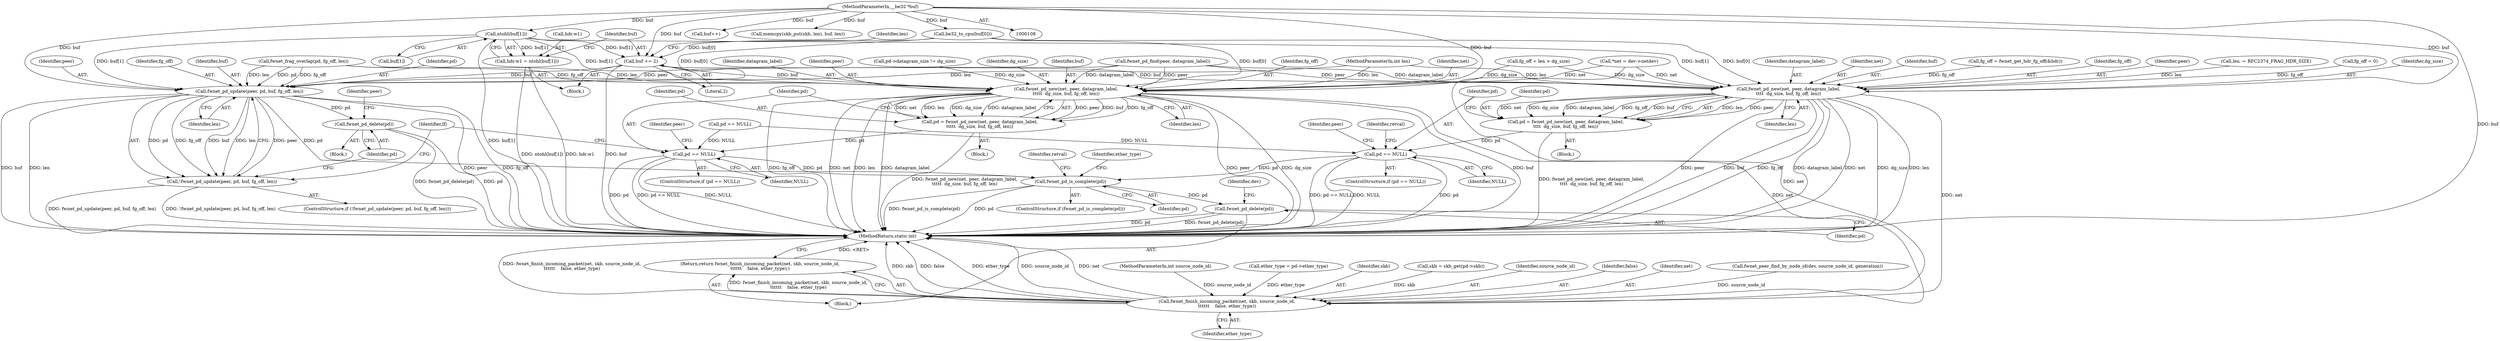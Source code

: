 digraph "0_linux_667121ace9dbafb368618dbabcf07901c962ddac@array" {
"1000215" [label="(Call,ntohl(buf[1]))"];
"1000110" [label="(MethodParameterIn,__be32 *buf)"];
"1000211" [label="(Call,hdr.w1 = ntohl(buf[1]))"];
"1000219" [label="(Call,buf += 2)"];
"1000310" [label="(Call,fwnet_pd_new(net, peer, datagram_label,\n\t\t\t\t  dg_size, buf, fg_off, len))"];
"1000308" [label="(Call,pd = fwnet_pd_new(net, peer, datagram_label,\n\t\t\t\t  dg_size, buf, fg_off, len))"];
"1000319" [label="(Call,pd == NULL)"];
"1000404" [label="(Call,fwnet_pd_is_complete(pd))"];
"1000422" [label="(Call,fwnet_pd_delete(pd))"];
"1000431" [label="(Call,fwnet_finish_incoming_packet(net, skb, source_node_id,\n\t\t\t\t\t\t    false, ether_type))"];
"1000430" [label="(Return,return fwnet_finish_incoming_packet(net, skb, source_node_id,\n\t\t\t\t\t\t    false, ether_type);)"];
"1000350" [label="(Call,fwnet_pd_new(net, peer, datagram_label,\n\t\t\t\t\t  dg_size, buf, fg_off, len))"];
"1000348" [label="(Call,pd = fwnet_pd_new(net, peer, datagram_label,\n\t\t\t\t\t  dg_size, buf, fg_off, len))"];
"1000359" [label="(Call,pd == NULL)"];
"1000376" [label="(Call,fwnet_pd_update(peer, pd, buf, fg_off, len))"];
"1000375" [label="(Call,!fwnet_pd_update(peer, pd, buf, fg_off, len))"];
"1000383" [label="(Call,fwnet_pd_delete(pd))"];
"1000219" [label="(Call,buf += 2)"];
"1000293" [label="(Call,pd == NULL)"];
"1000321" [label="(Identifier,NULL)"];
"1000221" [label="(Literal,2)"];
"1000162" [label="(Call,buf++)"];
"1000382" [label="(Block,)"];
"1000438" [label="(Identifier,retval)"];
"1000377" [label="(Identifier,peer)"];
"1000112" [label="(MethodParameterIn,int source_node_id)"];
"1000383" [label="(Call,fwnet_pd_delete(pd))"];
"1000380" [label="(Identifier,fg_off)"];
"1000356" [label="(Identifier,fg_off)"];
"1000192" [label="(Call,memcpy(skb_put(skb, len), buf, len))"];
"1000408" [label="(Identifier,ether_type)"];
"1000115" [label="(Block,)"];
"1000374" [label="(ControlStructure,if (!fwnet_pd_update(peer, pd, buf, fg_off, len)))"];
"1000379" [label="(Identifier,buf)"];
"1000313" [label="(Identifier,datagram_label)"];
"1000311" [label="(Identifier,net)"];
"1000118" [label="(Call,*net = dev->netdev)"];
"1000351" [label="(Identifier,net)"];
"1000407" [label="(Call,ether_type = pd->ether_type)"];
"1000296" [label="(Block,)"];
"1000353" [label="(Identifier,datagram_label)"];
"1000308" [label="(Call,pd = fwnet_pd_new(net, peer, datagram_label,\n\t\t\t\t  dg_size, buf, fg_off, len))"];
"1000320" [label="(Identifier,pd)"];
"1000315" [label="(Identifier,buf)"];
"1000212" [label="(Call,hdr.w1)"];
"1000259" [label="(Call,fg_off + len > dg_size)"];
"1000220" [label="(Identifier,buf)"];
"1000111" [label="(MethodParameterIn,int len)"];
"1000330" [label="(Identifier,peer)"];
"1000406" [label="(Block,)"];
"1000403" [label="(ControlStructure,if (fwnet_pd_is_complete(pd)))"];
"1000349" [label="(Identifier,pd)"];
"1000348" [label="(Call,pd = fwnet_pd_new(net, peer, datagram_label,\n\t\t\t\t\t  dg_size, buf, fg_off, len))"];
"1000405" [label="(Identifier,pd)"];
"1000361" [label="(Identifier,NULL)"];
"1000433" [label="(Identifier,skb)"];
"1000336" [label="(Call,fwnet_frag_overlap(pd, fg_off, len))"];
"1000143" [label="(Call,be32_to_cpu(buf[0]))"];
"1000431" [label="(Call,fwnet_finish_incoming_packet(net, skb, source_node_id,\n\t\t\t\t\t\t    false, ether_type))"];
"1000352" [label="(Identifier,peer)"];
"1000340" [label="(Call,pd->datagram_size != dg_size)"];
"1000365" [label="(Identifier,peer)"];
"1000384" [label="(Identifier,pd)"];
"1000359" [label="(Call,pd == NULL)"];
"1000110" [label="(MethodParameterIn,__be32 *buf)"];
"1000354" [label="(Identifier,dg_size)"];
"1000416" [label="(Call,skb = skb_get(pd->skb))"];
"1000309" [label="(Identifier,pd)"];
"1000324" [label="(Identifier,retval)"];
"1000449" [label="(MethodReturn,static int)"];
"1000318" [label="(ControlStructure,if (pd == NULL))"];
"1000375" [label="(Call,!fwnet_pd_update(peer, pd, buf, fg_off, len))"];
"1000243" [label="(Call,fg_off = fwnet_get_hdr_fg_off(&hdr))"];
"1000436" [label="(Identifier,ether_type)"];
"1000404" [label="(Call,fwnet_pd_is_complete(pd))"];
"1000422" [label="(Call,fwnet_pd_delete(pd))"];
"1000316" [label="(Identifier,fg_off)"];
"1000215" [label="(Call,ntohl(buf[1]))"];
"1000223" [label="(Identifier,len)"];
"1000317" [label="(Identifier,len)"];
"1000357" [label="(Identifier,len)"];
"1000355" [label="(Identifier,buf)"];
"1000312" [label="(Identifier,peer)"];
"1000222" [label="(Call,len -= RFC2374_FRAG_HDR_SIZE)"];
"1000360" [label="(Identifier,pd)"];
"1000235" [label="(Call,fg_off = 0)"];
"1000211" [label="(Call,hdr.w1 = ntohl(buf[1]))"];
"1000434" [label="(Identifier,source_node_id)"];
"1000319" [label="(Call,pd == NULL)"];
"1000387" [label="(Identifier,peer)"];
"1000435" [label="(Identifier,false)"];
"1000396" [label="(Identifier,lf)"];
"1000381" [label="(Identifier,len)"];
"1000430" [label="(Return,return fwnet_finish_incoming_packet(net, skb, source_node_id,\n\t\t\t\t\t\t    false, ether_type);)"];
"1000289" [label="(Call,fwnet_pd_find(peer, datagram_label))"];
"1000216" [label="(Call,buf[1])"];
"1000432" [label="(Identifier,net)"];
"1000310" [label="(Call,fwnet_pd_new(net, peer, datagram_label,\n\t\t\t\t  dg_size, buf, fg_off, len))"];
"1000376" [label="(Call,fwnet_pd_update(peer, pd, buf, fg_off, len))"];
"1000314" [label="(Identifier,dg_size)"];
"1000350" [label="(Call,fwnet_pd_new(net, peer, datagram_label,\n\t\t\t\t\t  dg_size, buf, fg_off, len))"];
"1000427" [label="(Identifier,dev)"];
"1000274" [label="(Call,fwnet_peer_find_by_node_id(dev, source_node_id, generation))"];
"1000378" [label="(Identifier,pd)"];
"1000423" [label="(Identifier,pd)"];
"1000358" [label="(ControlStructure,if (pd == NULL))"];
"1000345" [label="(Block,)"];
"1000215" -> "1000211"  [label="AST: "];
"1000215" -> "1000216"  [label="CFG: "];
"1000216" -> "1000215"  [label="AST: "];
"1000211" -> "1000215"  [label="CFG: "];
"1000215" -> "1000449"  [label="DDG: buf[1]"];
"1000215" -> "1000211"  [label="DDG: buf[1]"];
"1000110" -> "1000215"  [label="DDG: buf"];
"1000215" -> "1000219"  [label="DDG: buf[1]"];
"1000215" -> "1000310"  [label="DDG: buf[1]"];
"1000215" -> "1000350"  [label="DDG: buf[1]"];
"1000215" -> "1000376"  [label="DDG: buf[1]"];
"1000110" -> "1000108"  [label="AST: "];
"1000110" -> "1000449"  [label="DDG: buf"];
"1000110" -> "1000143"  [label="DDG: buf"];
"1000110" -> "1000162"  [label="DDG: buf"];
"1000110" -> "1000192"  [label="DDG: buf"];
"1000110" -> "1000219"  [label="DDG: buf"];
"1000110" -> "1000310"  [label="DDG: buf"];
"1000110" -> "1000350"  [label="DDG: buf"];
"1000110" -> "1000376"  [label="DDG: buf"];
"1000211" -> "1000115"  [label="AST: "];
"1000212" -> "1000211"  [label="AST: "];
"1000220" -> "1000211"  [label="CFG: "];
"1000211" -> "1000449"  [label="DDG: hdr.w1"];
"1000211" -> "1000449"  [label="DDG: ntohl(buf[1])"];
"1000219" -> "1000115"  [label="AST: "];
"1000219" -> "1000221"  [label="CFG: "];
"1000220" -> "1000219"  [label="AST: "];
"1000221" -> "1000219"  [label="AST: "];
"1000223" -> "1000219"  [label="CFG: "];
"1000219" -> "1000449"  [label="DDG: buf"];
"1000143" -> "1000219"  [label="DDG: buf[0]"];
"1000219" -> "1000310"  [label="DDG: buf"];
"1000219" -> "1000350"  [label="DDG: buf"];
"1000219" -> "1000376"  [label="DDG: buf"];
"1000310" -> "1000308"  [label="AST: "];
"1000310" -> "1000317"  [label="CFG: "];
"1000311" -> "1000310"  [label="AST: "];
"1000312" -> "1000310"  [label="AST: "];
"1000313" -> "1000310"  [label="AST: "];
"1000314" -> "1000310"  [label="AST: "];
"1000315" -> "1000310"  [label="AST: "];
"1000316" -> "1000310"  [label="AST: "];
"1000317" -> "1000310"  [label="AST: "];
"1000308" -> "1000310"  [label="CFG: "];
"1000310" -> "1000449"  [label="DDG: peer"];
"1000310" -> "1000449"  [label="DDG: buf"];
"1000310" -> "1000449"  [label="DDG: fg_off"];
"1000310" -> "1000449"  [label="DDG: datagram_label"];
"1000310" -> "1000449"  [label="DDG: net"];
"1000310" -> "1000449"  [label="DDG: dg_size"];
"1000310" -> "1000449"  [label="DDG: len"];
"1000310" -> "1000308"  [label="DDG: len"];
"1000310" -> "1000308"  [label="DDG: peer"];
"1000310" -> "1000308"  [label="DDG: net"];
"1000310" -> "1000308"  [label="DDG: dg_size"];
"1000310" -> "1000308"  [label="DDG: datagram_label"];
"1000310" -> "1000308"  [label="DDG: fg_off"];
"1000310" -> "1000308"  [label="DDG: buf"];
"1000118" -> "1000310"  [label="DDG: net"];
"1000289" -> "1000310"  [label="DDG: peer"];
"1000289" -> "1000310"  [label="DDG: datagram_label"];
"1000259" -> "1000310"  [label="DDG: dg_size"];
"1000143" -> "1000310"  [label="DDG: buf[0]"];
"1000235" -> "1000310"  [label="DDG: fg_off"];
"1000243" -> "1000310"  [label="DDG: fg_off"];
"1000111" -> "1000310"  [label="DDG: len"];
"1000222" -> "1000310"  [label="DDG: len"];
"1000310" -> "1000431"  [label="DDG: net"];
"1000308" -> "1000296"  [label="AST: "];
"1000309" -> "1000308"  [label="AST: "];
"1000320" -> "1000308"  [label="CFG: "];
"1000308" -> "1000449"  [label="DDG: fwnet_pd_new(net, peer, datagram_label,\n\t\t\t\t  dg_size, buf, fg_off, len)"];
"1000308" -> "1000319"  [label="DDG: pd"];
"1000319" -> "1000318"  [label="AST: "];
"1000319" -> "1000321"  [label="CFG: "];
"1000320" -> "1000319"  [label="AST: "];
"1000321" -> "1000319"  [label="AST: "];
"1000324" -> "1000319"  [label="CFG: "];
"1000330" -> "1000319"  [label="CFG: "];
"1000319" -> "1000449"  [label="DDG: pd == NULL"];
"1000319" -> "1000449"  [label="DDG: NULL"];
"1000319" -> "1000449"  [label="DDG: pd"];
"1000293" -> "1000319"  [label="DDG: NULL"];
"1000319" -> "1000404"  [label="DDG: pd"];
"1000404" -> "1000403"  [label="AST: "];
"1000404" -> "1000405"  [label="CFG: "];
"1000405" -> "1000404"  [label="AST: "];
"1000408" -> "1000404"  [label="CFG: "];
"1000438" -> "1000404"  [label="CFG: "];
"1000404" -> "1000449"  [label="DDG: pd"];
"1000404" -> "1000449"  [label="DDG: fwnet_pd_is_complete(pd)"];
"1000359" -> "1000404"  [label="DDG: pd"];
"1000376" -> "1000404"  [label="DDG: pd"];
"1000404" -> "1000422"  [label="DDG: pd"];
"1000422" -> "1000406"  [label="AST: "];
"1000422" -> "1000423"  [label="CFG: "];
"1000423" -> "1000422"  [label="AST: "];
"1000427" -> "1000422"  [label="CFG: "];
"1000422" -> "1000449"  [label="DDG: pd"];
"1000422" -> "1000449"  [label="DDG: fwnet_pd_delete(pd)"];
"1000431" -> "1000430"  [label="AST: "];
"1000431" -> "1000436"  [label="CFG: "];
"1000432" -> "1000431"  [label="AST: "];
"1000433" -> "1000431"  [label="AST: "];
"1000434" -> "1000431"  [label="AST: "];
"1000435" -> "1000431"  [label="AST: "];
"1000436" -> "1000431"  [label="AST: "];
"1000430" -> "1000431"  [label="CFG: "];
"1000431" -> "1000449"  [label="DDG: ether_type"];
"1000431" -> "1000449"  [label="DDG: source_node_id"];
"1000431" -> "1000449"  [label="DDG: net"];
"1000431" -> "1000449"  [label="DDG: fwnet_finish_incoming_packet(net, skb, source_node_id,\n\t\t\t\t\t\t    false, ether_type)"];
"1000431" -> "1000449"  [label="DDG: skb"];
"1000431" -> "1000449"  [label="DDG: false"];
"1000431" -> "1000430"  [label="DDG: fwnet_finish_incoming_packet(net, skb, source_node_id,\n\t\t\t\t\t\t    false, ether_type)"];
"1000350" -> "1000431"  [label="DDG: net"];
"1000118" -> "1000431"  [label="DDG: net"];
"1000416" -> "1000431"  [label="DDG: skb"];
"1000274" -> "1000431"  [label="DDG: source_node_id"];
"1000112" -> "1000431"  [label="DDG: source_node_id"];
"1000407" -> "1000431"  [label="DDG: ether_type"];
"1000430" -> "1000406"  [label="AST: "];
"1000449" -> "1000430"  [label="CFG: "];
"1000430" -> "1000449"  [label="DDG: <RET>"];
"1000350" -> "1000348"  [label="AST: "];
"1000350" -> "1000357"  [label="CFG: "];
"1000351" -> "1000350"  [label="AST: "];
"1000352" -> "1000350"  [label="AST: "];
"1000353" -> "1000350"  [label="AST: "];
"1000354" -> "1000350"  [label="AST: "];
"1000355" -> "1000350"  [label="AST: "];
"1000356" -> "1000350"  [label="AST: "];
"1000357" -> "1000350"  [label="AST: "];
"1000348" -> "1000350"  [label="CFG: "];
"1000350" -> "1000449"  [label="DDG: fg_off"];
"1000350" -> "1000449"  [label="DDG: net"];
"1000350" -> "1000449"  [label="DDG: len"];
"1000350" -> "1000449"  [label="DDG: datagram_label"];
"1000350" -> "1000449"  [label="DDG: peer"];
"1000350" -> "1000449"  [label="DDG: dg_size"];
"1000350" -> "1000449"  [label="DDG: buf"];
"1000350" -> "1000348"  [label="DDG: peer"];
"1000350" -> "1000348"  [label="DDG: buf"];
"1000350" -> "1000348"  [label="DDG: fg_off"];
"1000350" -> "1000348"  [label="DDG: net"];
"1000350" -> "1000348"  [label="DDG: len"];
"1000350" -> "1000348"  [label="DDG: dg_size"];
"1000350" -> "1000348"  [label="DDG: datagram_label"];
"1000118" -> "1000350"  [label="DDG: net"];
"1000289" -> "1000350"  [label="DDG: peer"];
"1000289" -> "1000350"  [label="DDG: datagram_label"];
"1000340" -> "1000350"  [label="DDG: dg_size"];
"1000259" -> "1000350"  [label="DDG: dg_size"];
"1000143" -> "1000350"  [label="DDG: buf[0]"];
"1000336" -> "1000350"  [label="DDG: fg_off"];
"1000336" -> "1000350"  [label="DDG: len"];
"1000111" -> "1000350"  [label="DDG: len"];
"1000348" -> "1000345"  [label="AST: "];
"1000349" -> "1000348"  [label="AST: "];
"1000360" -> "1000348"  [label="CFG: "];
"1000348" -> "1000449"  [label="DDG: fwnet_pd_new(net, peer, datagram_label,\n\t\t\t\t\t  dg_size, buf, fg_off, len)"];
"1000348" -> "1000359"  [label="DDG: pd"];
"1000359" -> "1000358"  [label="AST: "];
"1000359" -> "1000361"  [label="CFG: "];
"1000360" -> "1000359"  [label="AST: "];
"1000361" -> "1000359"  [label="AST: "];
"1000365" -> "1000359"  [label="CFG: "];
"1000396" -> "1000359"  [label="CFG: "];
"1000359" -> "1000449"  [label="DDG: NULL"];
"1000359" -> "1000449"  [label="DDG: pd"];
"1000359" -> "1000449"  [label="DDG: pd == NULL"];
"1000293" -> "1000359"  [label="DDG: NULL"];
"1000376" -> "1000375"  [label="AST: "];
"1000376" -> "1000381"  [label="CFG: "];
"1000377" -> "1000376"  [label="AST: "];
"1000378" -> "1000376"  [label="AST: "];
"1000379" -> "1000376"  [label="AST: "];
"1000380" -> "1000376"  [label="AST: "];
"1000381" -> "1000376"  [label="AST: "];
"1000375" -> "1000376"  [label="CFG: "];
"1000376" -> "1000449"  [label="DDG: peer"];
"1000376" -> "1000449"  [label="DDG: fg_off"];
"1000376" -> "1000449"  [label="DDG: buf"];
"1000376" -> "1000449"  [label="DDG: len"];
"1000376" -> "1000375"  [label="DDG: pd"];
"1000376" -> "1000375"  [label="DDG: fg_off"];
"1000376" -> "1000375"  [label="DDG: buf"];
"1000376" -> "1000375"  [label="DDG: peer"];
"1000376" -> "1000375"  [label="DDG: len"];
"1000289" -> "1000376"  [label="DDG: peer"];
"1000336" -> "1000376"  [label="DDG: pd"];
"1000336" -> "1000376"  [label="DDG: fg_off"];
"1000336" -> "1000376"  [label="DDG: len"];
"1000143" -> "1000376"  [label="DDG: buf[0]"];
"1000111" -> "1000376"  [label="DDG: len"];
"1000376" -> "1000383"  [label="DDG: pd"];
"1000375" -> "1000374"  [label="AST: "];
"1000384" -> "1000375"  [label="CFG: "];
"1000396" -> "1000375"  [label="CFG: "];
"1000375" -> "1000449"  [label="DDG: fwnet_pd_update(peer, pd, buf, fg_off, len)"];
"1000375" -> "1000449"  [label="DDG: !fwnet_pd_update(peer, pd, buf, fg_off, len)"];
"1000383" -> "1000382"  [label="AST: "];
"1000383" -> "1000384"  [label="CFG: "];
"1000384" -> "1000383"  [label="AST: "];
"1000387" -> "1000383"  [label="CFG: "];
"1000383" -> "1000449"  [label="DDG: fwnet_pd_delete(pd)"];
"1000383" -> "1000449"  [label="DDG: pd"];
}

